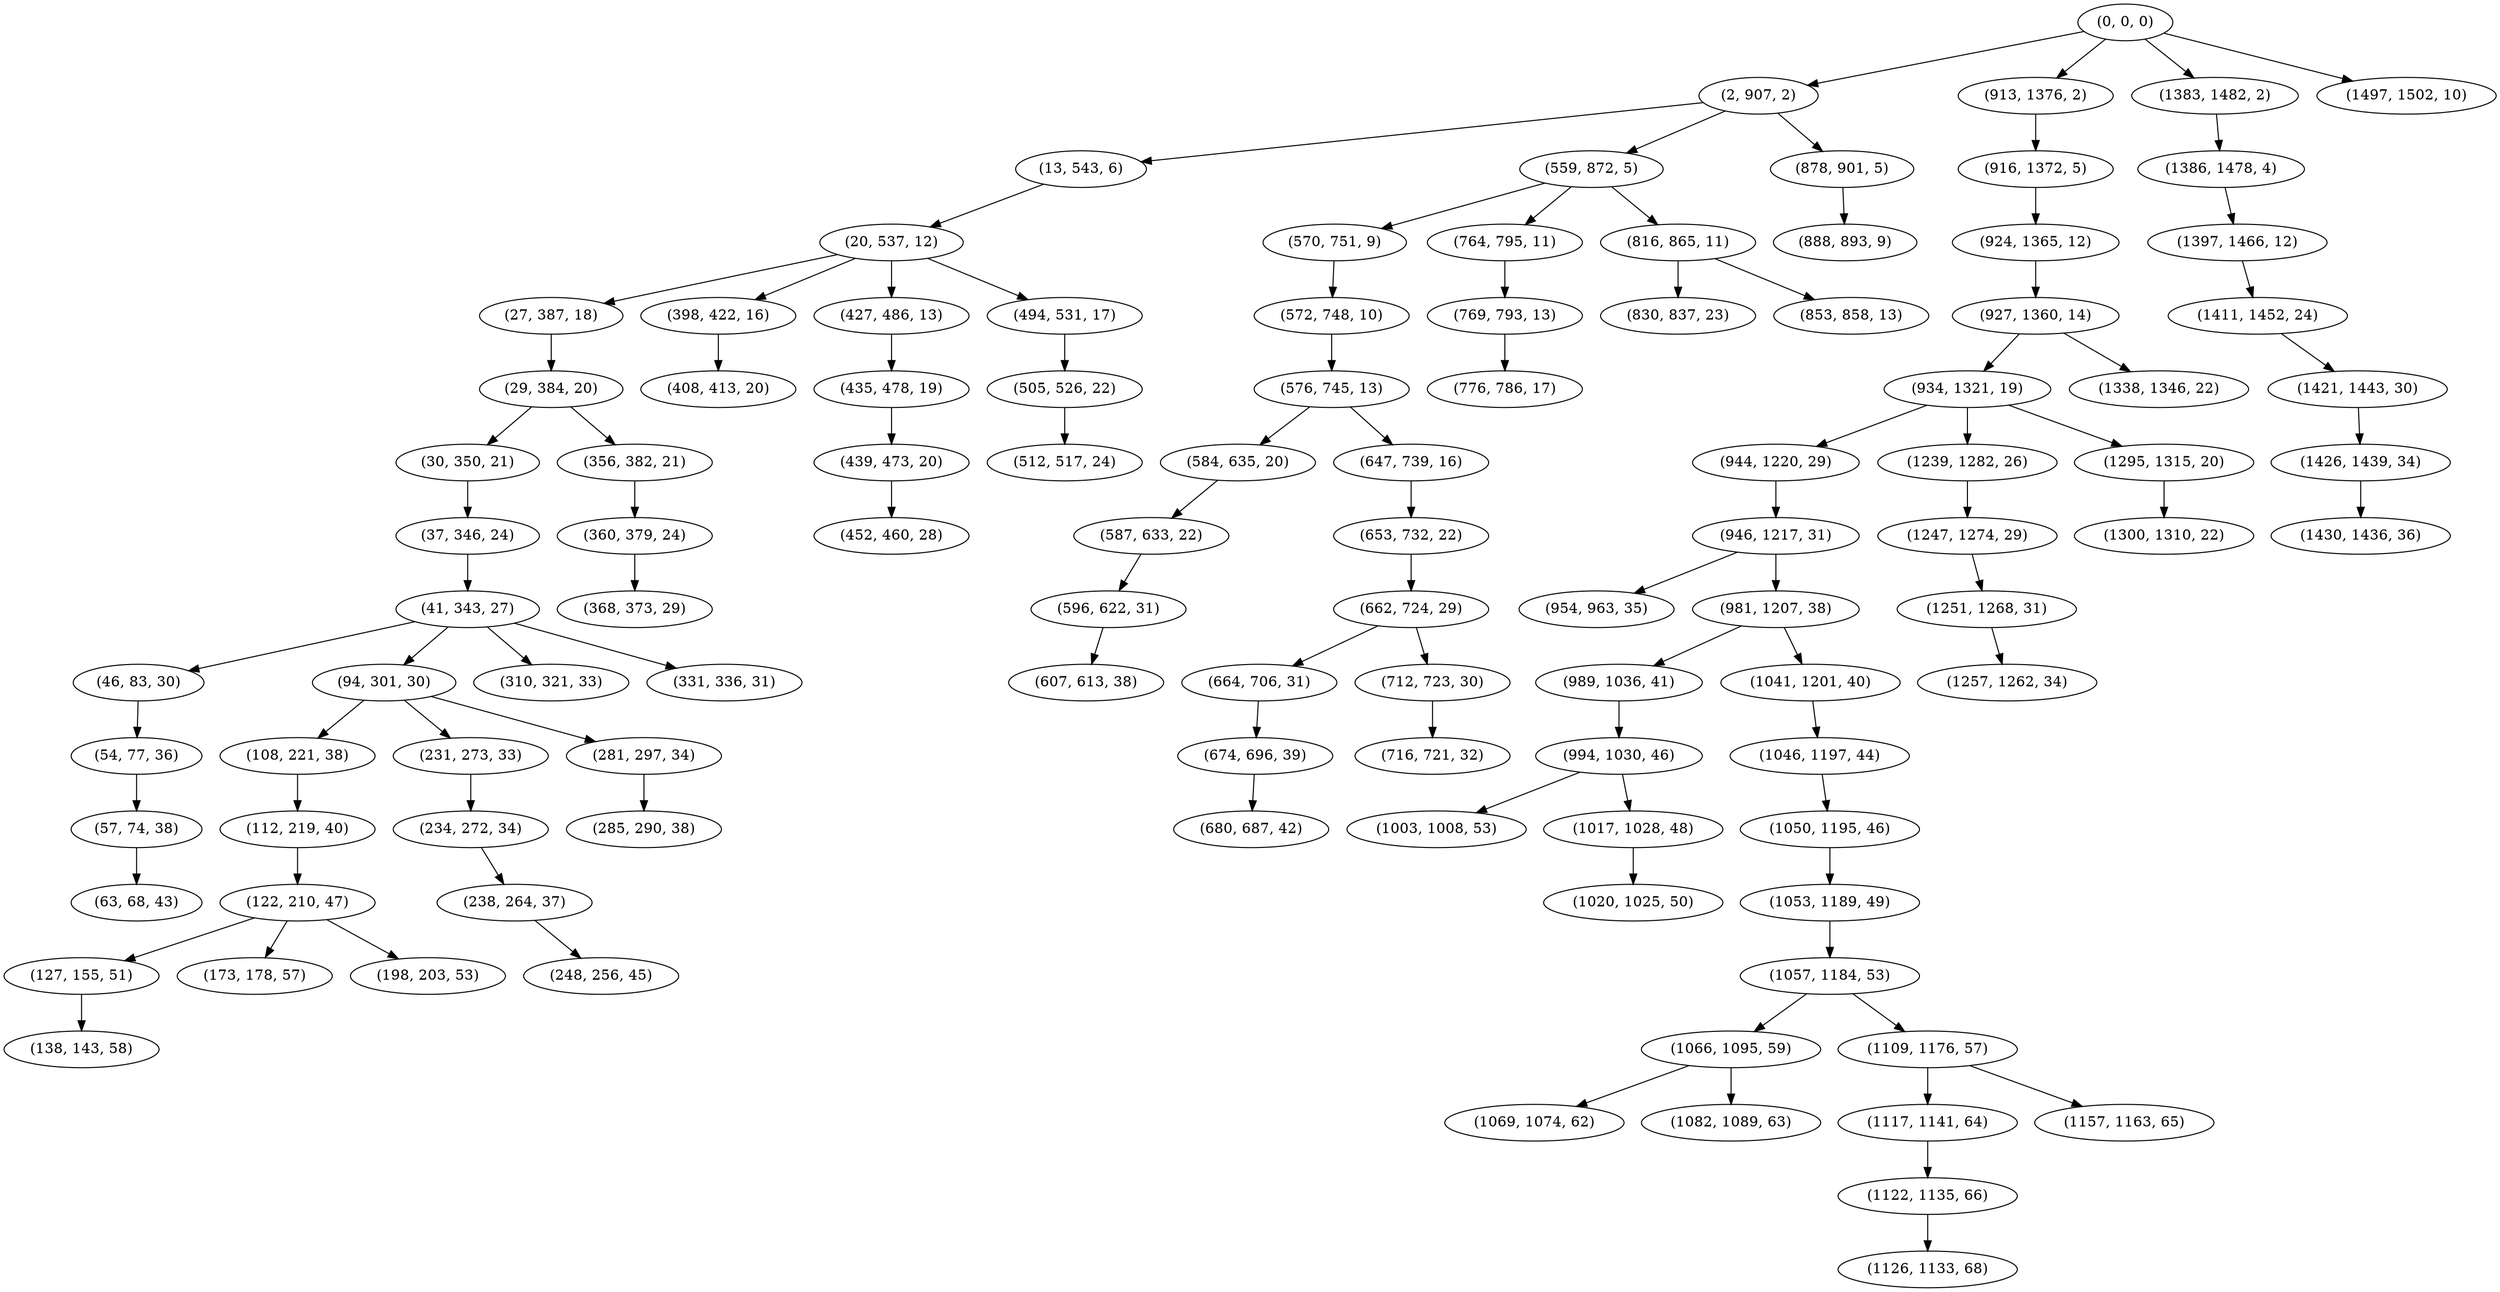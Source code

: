 digraph tree {
    "(0, 0, 0)";
    "(2, 907, 2)";
    "(13, 543, 6)";
    "(20, 537, 12)";
    "(27, 387, 18)";
    "(29, 384, 20)";
    "(30, 350, 21)";
    "(37, 346, 24)";
    "(41, 343, 27)";
    "(46, 83, 30)";
    "(54, 77, 36)";
    "(57, 74, 38)";
    "(63, 68, 43)";
    "(94, 301, 30)";
    "(108, 221, 38)";
    "(112, 219, 40)";
    "(122, 210, 47)";
    "(127, 155, 51)";
    "(138, 143, 58)";
    "(173, 178, 57)";
    "(198, 203, 53)";
    "(231, 273, 33)";
    "(234, 272, 34)";
    "(238, 264, 37)";
    "(248, 256, 45)";
    "(281, 297, 34)";
    "(285, 290, 38)";
    "(310, 321, 33)";
    "(331, 336, 31)";
    "(356, 382, 21)";
    "(360, 379, 24)";
    "(368, 373, 29)";
    "(398, 422, 16)";
    "(408, 413, 20)";
    "(427, 486, 13)";
    "(435, 478, 19)";
    "(439, 473, 20)";
    "(452, 460, 28)";
    "(494, 531, 17)";
    "(505, 526, 22)";
    "(512, 517, 24)";
    "(559, 872, 5)";
    "(570, 751, 9)";
    "(572, 748, 10)";
    "(576, 745, 13)";
    "(584, 635, 20)";
    "(587, 633, 22)";
    "(596, 622, 31)";
    "(607, 613, 38)";
    "(647, 739, 16)";
    "(653, 732, 22)";
    "(662, 724, 29)";
    "(664, 706, 31)";
    "(674, 696, 39)";
    "(680, 687, 42)";
    "(712, 723, 30)";
    "(716, 721, 32)";
    "(764, 795, 11)";
    "(769, 793, 13)";
    "(776, 786, 17)";
    "(816, 865, 11)";
    "(830, 837, 23)";
    "(853, 858, 13)";
    "(878, 901, 5)";
    "(888, 893, 9)";
    "(913, 1376, 2)";
    "(916, 1372, 5)";
    "(924, 1365, 12)";
    "(927, 1360, 14)";
    "(934, 1321, 19)";
    "(944, 1220, 29)";
    "(946, 1217, 31)";
    "(954, 963, 35)";
    "(981, 1207, 38)";
    "(989, 1036, 41)";
    "(994, 1030, 46)";
    "(1003, 1008, 53)";
    "(1017, 1028, 48)";
    "(1020, 1025, 50)";
    "(1041, 1201, 40)";
    "(1046, 1197, 44)";
    "(1050, 1195, 46)";
    "(1053, 1189, 49)";
    "(1057, 1184, 53)";
    "(1066, 1095, 59)";
    "(1069, 1074, 62)";
    "(1082, 1089, 63)";
    "(1109, 1176, 57)";
    "(1117, 1141, 64)";
    "(1122, 1135, 66)";
    "(1126, 1133, 68)";
    "(1157, 1163, 65)";
    "(1239, 1282, 26)";
    "(1247, 1274, 29)";
    "(1251, 1268, 31)";
    "(1257, 1262, 34)";
    "(1295, 1315, 20)";
    "(1300, 1310, 22)";
    "(1338, 1346, 22)";
    "(1383, 1482, 2)";
    "(1386, 1478, 4)";
    "(1397, 1466, 12)";
    "(1411, 1452, 24)";
    "(1421, 1443, 30)";
    "(1426, 1439, 34)";
    "(1430, 1436, 36)";
    "(1497, 1502, 10)";
    "(0, 0, 0)" -> "(2, 907, 2)";
    "(0, 0, 0)" -> "(913, 1376, 2)";
    "(0, 0, 0)" -> "(1383, 1482, 2)";
    "(0, 0, 0)" -> "(1497, 1502, 10)";
    "(2, 907, 2)" -> "(13, 543, 6)";
    "(2, 907, 2)" -> "(559, 872, 5)";
    "(2, 907, 2)" -> "(878, 901, 5)";
    "(13, 543, 6)" -> "(20, 537, 12)";
    "(20, 537, 12)" -> "(27, 387, 18)";
    "(20, 537, 12)" -> "(398, 422, 16)";
    "(20, 537, 12)" -> "(427, 486, 13)";
    "(20, 537, 12)" -> "(494, 531, 17)";
    "(27, 387, 18)" -> "(29, 384, 20)";
    "(29, 384, 20)" -> "(30, 350, 21)";
    "(29, 384, 20)" -> "(356, 382, 21)";
    "(30, 350, 21)" -> "(37, 346, 24)";
    "(37, 346, 24)" -> "(41, 343, 27)";
    "(41, 343, 27)" -> "(46, 83, 30)";
    "(41, 343, 27)" -> "(94, 301, 30)";
    "(41, 343, 27)" -> "(310, 321, 33)";
    "(41, 343, 27)" -> "(331, 336, 31)";
    "(46, 83, 30)" -> "(54, 77, 36)";
    "(54, 77, 36)" -> "(57, 74, 38)";
    "(57, 74, 38)" -> "(63, 68, 43)";
    "(94, 301, 30)" -> "(108, 221, 38)";
    "(94, 301, 30)" -> "(231, 273, 33)";
    "(94, 301, 30)" -> "(281, 297, 34)";
    "(108, 221, 38)" -> "(112, 219, 40)";
    "(112, 219, 40)" -> "(122, 210, 47)";
    "(122, 210, 47)" -> "(127, 155, 51)";
    "(122, 210, 47)" -> "(173, 178, 57)";
    "(122, 210, 47)" -> "(198, 203, 53)";
    "(127, 155, 51)" -> "(138, 143, 58)";
    "(231, 273, 33)" -> "(234, 272, 34)";
    "(234, 272, 34)" -> "(238, 264, 37)";
    "(238, 264, 37)" -> "(248, 256, 45)";
    "(281, 297, 34)" -> "(285, 290, 38)";
    "(356, 382, 21)" -> "(360, 379, 24)";
    "(360, 379, 24)" -> "(368, 373, 29)";
    "(398, 422, 16)" -> "(408, 413, 20)";
    "(427, 486, 13)" -> "(435, 478, 19)";
    "(435, 478, 19)" -> "(439, 473, 20)";
    "(439, 473, 20)" -> "(452, 460, 28)";
    "(494, 531, 17)" -> "(505, 526, 22)";
    "(505, 526, 22)" -> "(512, 517, 24)";
    "(559, 872, 5)" -> "(570, 751, 9)";
    "(559, 872, 5)" -> "(764, 795, 11)";
    "(559, 872, 5)" -> "(816, 865, 11)";
    "(570, 751, 9)" -> "(572, 748, 10)";
    "(572, 748, 10)" -> "(576, 745, 13)";
    "(576, 745, 13)" -> "(584, 635, 20)";
    "(576, 745, 13)" -> "(647, 739, 16)";
    "(584, 635, 20)" -> "(587, 633, 22)";
    "(587, 633, 22)" -> "(596, 622, 31)";
    "(596, 622, 31)" -> "(607, 613, 38)";
    "(647, 739, 16)" -> "(653, 732, 22)";
    "(653, 732, 22)" -> "(662, 724, 29)";
    "(662, 724, 29)" -> "(664, 706, 31)";
    "(662, 724, 29)" -> "(712, 723, 30)";
    "(664, 706, 31)" -> "(674, 696, 39)";
    "(674, 696, 39)" -> "(680, 687, 42)";
    "(712, 723, 30)" -> "(716, 721, 32)";
    "(764, 795, 11)" -> "(769, 793, 13)";
    "(769, 793, 13)" -> "(776, 786, 17)";
    "(816, 865, 11)" -> "(830, 837, 23)";
    "(816, 865, 11)" -> "(853, 858, 13)";
    "(878, 901, 5)" -> "(888, 893, 9)";
    "(913, 1376, 2)" -> "(916, 1372, 5)";
    "(916, 1372, 5)" -> "(924, 1365, 12)";
    "(924, 1365, 12)" -> "(927, 1360, 14)";
    "(927, 1360, 14)" -> "(934, 1321, 19)";
    "(927, 1360, 14)" -> "(1338, 1346, 22)";
    "(934, 1321, 19)" -> "(944, 1220, 29)";
    "(934, 1321, 19)" -> "(1239, 1282, 26)";
    "(934, 1321, 19)" -> "(1295, 1315, 20)";
    "(944, 1220, 29)" -> "(946, 1217, 31)";
    "(946, 1217, 31)" -> "(954, 963, 35)";
    "(946, 1217, 31)" -> "(981, 1207, 38)";
    "(981, 1207, 38)" -> "(989, 1036, 41)";
    "(981, 1207, 38)" -> "(1041, 1201, 40)";
    "(989, 1036, 41)" -> "(994, 1030, 46)";
    "(994, 1030, 46)" -> "(1003, 1008, 53)";
    "(994, 1030, 46)" -> "(1017, 1028, 48)";
    "(1017, 1028, 48)" -> "(1020, 1025, 50)";
    "(1041, 1201, 40)" -> "(1046, 1197, 44)";
    "(1046, 1197, 44)" -> "(1050, 1195, 46)";
    "(1050, 1195, 46)" -> "(1053, 1189, 49)";
    "(1053, 1189, 49)" -> "(1057, 1184, 53)";
    "(1057, 1184, 53)" -> "(1066, 1095, 59)";
    "(1057, 1184, 53)" -> "(1109, 1176, 57)";
    "(1066, 1095, 59)" -> "(1069, 1074, 62)";
    "(1066, 1095, 59)" -> "(1082, 1089, 63)";
    "(1109, 1176, 57)" -> "(1117, 1141, 64)";
    "(1109, 1176, 57)" -> "(1157, 1163, 65)";
    "(1117, 1141, 64)" -> "(1122, 1135, 66)";
    "(1122, 1135, 66)" -> "(1126, 1133, 68)";
    "(1239, 1282, 26)" -> "(1247, 1274, 29)";
    "(1247, 1274, 29)" -> "(1251, 1268, 31)";
    "(1251, 1268, 31)" -> "(1257, 1262, 34)";
    "(1295, 1315, 20)" -> "(1300, 1310, 22)";
    "(1383, 1482, 2)" -> "(1386, 1478, 4)";
    "(1386, 1478, 4)" -> "(1397, 1466, 12)";
    "(1397, 1466, 12)" -> "(1411, 1452, 24)";
    "(1411, 1452, 24)" -> "(1421, 1443, 30)";
    "(1421, 1443, 30)" -> "(1426, 1439, 34)";
    "(1426, 1439, 34)" -> "(1430, 1436, 36)";
}
